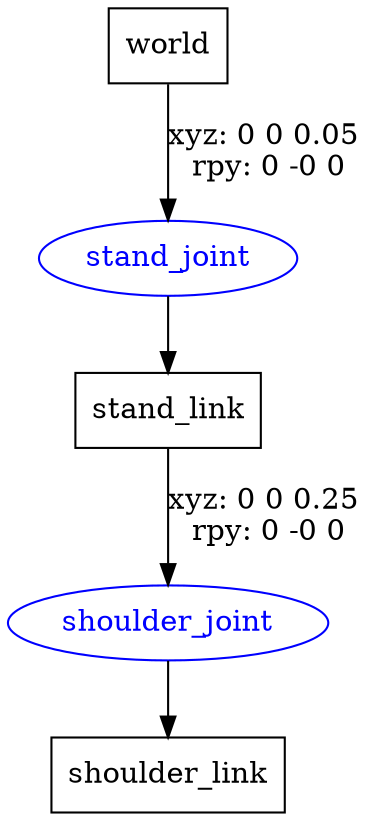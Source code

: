 digraph G {
node [shape=box];
"world" [label="world"];
"stand_link" [label="stand_link"];
"shoulder_link" [label="shoulder_link"];
node [shape=ellipse, color=blue, fontcolor=blue];
"world" -> "stand_joint" [label="xyz: 0 0 0.05 \nrpy: 0 -0 0"]
"stand_joint" -> "stand_link"
"stand_link" -> "shoulder_joint" [label="xyz: 0 0 0.25 \nrpy: 0 -0 0"]
"shoulder_joint" -> "shoulder_link"
}

